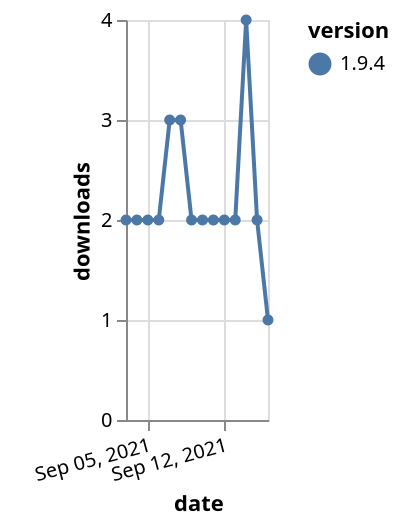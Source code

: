 {"$schema": "https://vega.github.io/schema/vega-lite/v5.json", "description": "A simple bar chart with embedded data.", "data": {"values": [{"date": "2021-09-03", "total": 6749, "delta": 2, "version": "1.9.4"}, {"date": "2021-09-04", "total": 6751, "delta": 2, "version": "1.9.4"}, {"date": "2021-09-05", "total": 6753, "delta": 2, "version": "1.9.4"}, {"date": "2021-09-06", "total": 6755, "delta": 2, "version": "1.9.4"}, {"date": "2021-09-07", "total": 6758, "delta": 3, "version": "1.9.4"}, {"date": "2021-09-08", "total": 6761, "delta": 3, "version": "1.9.4"}, {"date": "2021-09-09", "total": 6763, "delta": 2, "version": "1.9.4"}, {"date": "2021-09-10", "total": 6765, "delta": 2, "version": "1.9.4"}, {"date": "2021-09-11", "total": 6767, "delta": 2, "version": "1.9.4"}, {"date": "2021-09-12", "total": 6769, "delta": 2, "version": "1.9.4"}, {"date": "2021-09-13", "total": 6771, "delta": 2, "version": "1.9.4"}, {"date": "2021-09-14", "total": 6775, "delta": 4, "version": "1.9.4"}, {"date": "2021-09-15", "total": 6777, "delta": 2, "version": "1.9.4"}, {"date": "2021-09-16", "total": 6778, "delta": 1, "version": "1.9.4"}]}, "width": "container", "mark": {"type": "line", "point": {"filled": true}}, "encoding": {"x": {"field": "date", "type": "temporal", "timeUnit": "yearmonthdate", "title": "date", "axis": {"labelAngle": -15}}, "y": {"field": "delta", "type": "quantitative", "title": "downloads"}, "color": {"field": "version", "type": "nominal"}, "tooltip": {"field": "delta"}}}